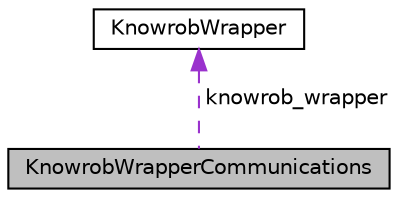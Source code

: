 digraph "KnowrobWrapperCommunications"
{
  edge [fontname="Helvetica",fontsize="10",labelfontname="Helvetica",labelfontsize="10"];
  node [fontname="Helvetica",fontsize="10",shape=record];
  Node1 [label="KnowrobWrapperCommunications",height=0.2,width=0.4,color="black", fillcolor="grey75", style="filled" fontcolor="black"];
  Node2 -> Node1 [dir="back",color="darkorchid3",fontsize="10",style="dashed",label=" knowrob_wrapper" ,fontname="Helvetica"];
  Node2 [label="KnowrobWrapper",height=0.2,width=0.4,color="black", fillcolor="white", style="filled",URL="$classKnowrobWrapper.html",tooltip="Class KnowrobWrapperCommunications contains all the necessary knowrob wrapper functions. "];
}
